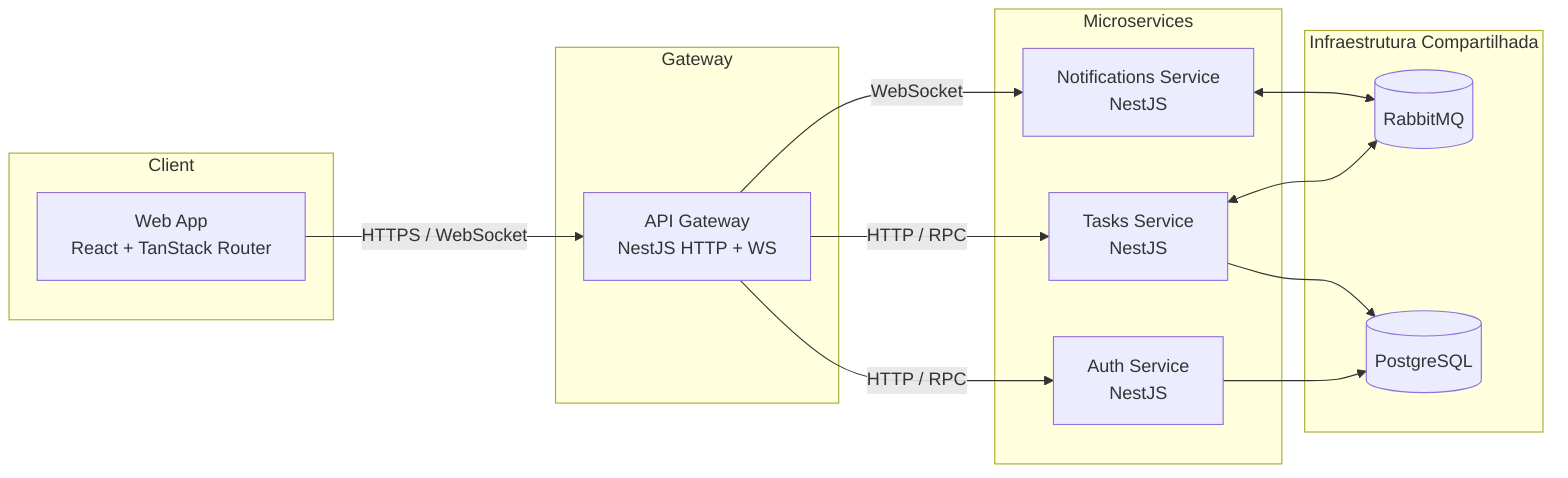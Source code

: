 %% Arquitetura de containers Jungle Gaming

flowchart LR
    subgraph Client
        web[Web App\nReact + TanStack Router]
    end

    subgraph Edge[Gateway]
        apiGateway[API Gateway\nNestJS HTTP + WS]
    end

    subgraph Services[Microservices]
        authService[Auth Service\nNestJS]
        tasksService[Tasks Service\nNestJS]
        notificationsService[Notifications Service\nNestJS]
    end

    subgraph Infra[Infraestrutura Compartilhada]
        rabbitmq[(RabbitMQ)]
        postgres[(PostgreSQL)]
    end

    web -->|HTTPS / WebSocket| apiGateway
    apiGateway -->|HTTP / RPC| authService
    apiGateway -->|HTTP / RPC| tasksService
    apiGateway -->|WebSocket| notificationsService

    tasksService <--> rabbitmq
    notificationsService <--> rabbitmq
    authService --> postgres
    tasksService --> postgres